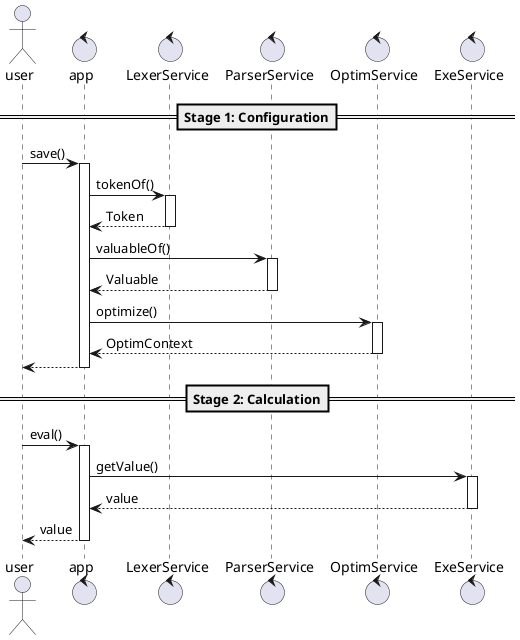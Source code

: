 @startuml

actor user
control app
control LexerService
control ParserService
control OptimService
control ExeService

==Stage 1: Configuration==
user -> app ++: save()
    app -> LexerService ++: tokenOf()
    return Token

    app -> ParserService ++: valuableOf()
    return Valuable

    app -> OptimService ++: optimize()
    return OptimContext
return

==Stage 2: Calculation==
user -> app ++: eval()
    app -> ExeService ++: getValue()
    return value
return value

@enduml